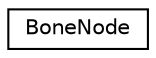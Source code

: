 digraph "Graphical Class Hierarchy"
{
 // LATEX_PDF_SIZE
  edge [fontname="Helvetica",fontsize="10",labelfontname="Helvetica",labelfontsize="10"];
  node [fontname="Helvetica",fontsize="10",shape=record];
  rankdir="LR";
  Node0 [label="BoneNode",height=0.2,width=0.4,color="black", fillcolor="white", style="filled",URL="$structBoneNode.html",tooltip=" "];
}
